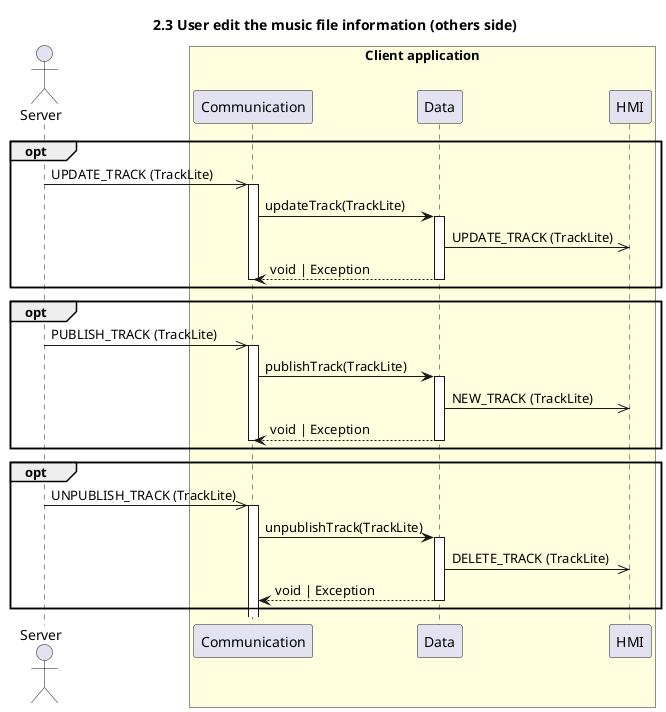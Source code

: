 @startuml 2.3 User edit the music file information (others side)
title 2.3 User edit the music file information (others side)

actor "Server" as server
box "Client application" #LightYellow
    participant "Communication" as com
    participant "Data" as data
    participant "HMI" as hmi
end box

opt 
    server ->> com++:  UPDATE_TRACK (TrackLite) 
    com -> data++: updateTrack(TrackLite)
    data->>hmi: UPDATE_TRACK (TrackLite) 
    return void | Exception
    deactivate com
end

opt 
    server ->> com++:  PUBLISH_TRACK (TrackLite) 
    com -> data++: publishTrack(TrackLite)
    data->>hmi: NEW_TRACK (TrackLite) 
    return void | Exception
    deactivate com
end

opt 
    server ->> com++:  UNPUBLISH_TRACK (TrackLite) 
    com -> data++: unpublishTrack(TrackLite)
    data->>hmi: DELETE_TRACK (TrackLite) 
    return void | Exception
end

@enduml
